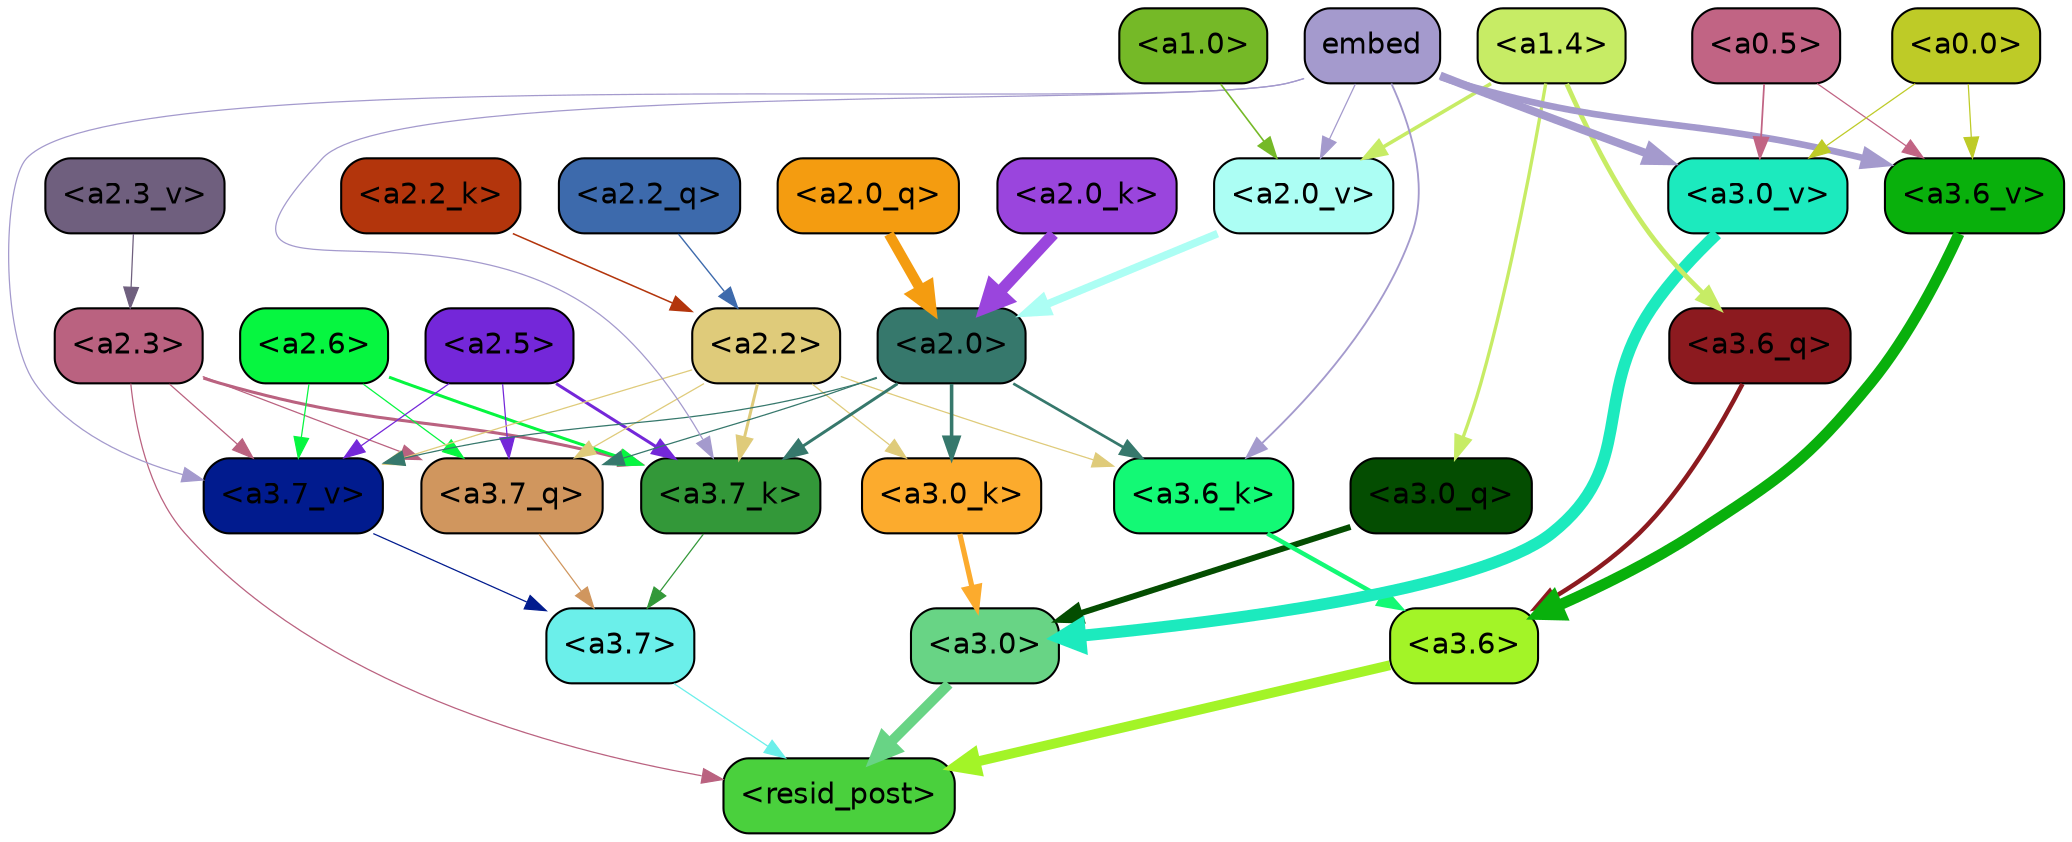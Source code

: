strict digraph "" {
	graph [bgcolor=transparent,
		layout=dot,
		overlap=false,
		splines=true
	];
	"<a3.7>"	[color=black,
		fillcolor="#6befea",
		fontname=Helvetica,
		shape=box,
		style="filled, rounded"];
	"<resid_post>"	[color=black,
		fillcolor="#4ad03d",
		fontname=Helvetica,
		shape=box,
		style="filled, rounded"];
	"<a3.7>" -> "<resid_post>"	[color="#6befea",
		penwidth=0.6];
	"<a3.6>"	[color=black,
		fillcolor="#a3f427",
		fontname=Helvetica,
		shape=box,
		style="filled, rounded"];
	"<a3.6>" -> "<resid_post>"	[color="#a3f427",
		penwidth=4.746312499046326];
	"<a3.0>"	[color=black,
		fillcolor="#68d485",
		fontname=Helvetica,
		shape=box,
		style="filled, rounded"];
	"<a3.0>" -> "<resid_post>"	[color="#68d485",
		penwidth=4.896343111991882];
	"<a2.3>"	[color=black,
		fillcolor="#ba6280",
		fontname=Helvetica,
		shape=box,
		style="filled, rounded"];
	"<a2.3>" -> "<resid_post>"	[color="#ba6280",
		penwidth=0.6];
	"<a3.7_q>"	[color=black,
		fillcolor="#d0965e",
		fontname=Helvetica,
		shape=box,
		style="filled, rounded"];
	"<a2.3>" -> "<a3.7_q>"	[color="#ba6280",
		penwidth=0.6];
	"<a3.7_k>"	[color=black,
		fillcolor="#339839",
		fontname=Helvetica,
		shape=box,
		style="filled, rounded"];
	"<a2.3>" -> "<a3.7_k>"	[color="#ba6280",
		penwidth=1.467104621231556];
	"<a3.7_v>"	[color=black,
		fillcolor="#011b8e",
		fontname=Helvetica,
		shape=box,
		style="filled, rounded"];
	"<a2.3>" -> "<a3.7_v>"	[color="#ba6280",
		penwidth=0.6];
	"<a3.7_q>" -> "<a3.7>"	[color="#d0965e",
		penwidth=0.6];
	"<a3.6_q>"	[color=black,
		fillcolor="#8c1a1f",
		fontname=Helvetica,
		shape=box,
		style="filled, rounded"];
	"<a3.6_q>" -> "<a3.6>"	[color="#8c1a1f",
		penwidth=2.160832464694977];
	"<a3.0_q>"	[color=black,
		fillcolor="#044d01",
		fontname=Helvetica,
		shape=box,
		style="filled, rounded"];
	"<a3.0_q>" -> "<a3.0>"	[color="#044d01",
		penwidth=2.870753765106201];
	"<a3.7_k>" -> "<a3.7>"	[color="#339839",
		penwidth=0.6];
	"<a3.6_k>"	[color=black,
		fillcolor="#13f975",
		fontname=Helvetica,
		shape=box,
		style="filled, rounded"];
	"<a3.6_k>" -> "<a3.6>"	[color="#13f975",
		penwidth=2.13908451795578];
	"<a3.0_k>"	[color=black,
		fillcolor="#fcab2d",
		fontname=Helvetica,
		shape=box,
		style="filled, rounded"];
	"<a3.0_k>" -> "<a3.0>"	[color="#fcab2d",
		penwidth=2.520303964614868];
	"<a3.7_v>" -> "<a3.7>"	[color="#011b8e",
		penwidth=0.6];
	"<a3.6_v>"	[color=black,
		fillcolor="#09b00c",
		fontname=Helvetica,
		shape=box,
		style="filled, rounded"];
	"<a3.6_v>" -> "<a3.6>"	[color="#09b00c",
		penwidth=5.297133803367615];
	"<a3.0_v>"	[color=black,
		fillcolor="#1ceabe",
		fontname=Helvetica,
		shape=box,
		style="filled, rounded"];
	"<a3.0_v>" -> "<a3.0>"	[color="#1ceabe",
		penwidth=5.680712580680847];
	"<a2.6>"	[color=black,
		fillcolor="#06f640",
		fontname=Helvetica,
		shape=box,
		style="filled, rounded"];
	"<a2.6>" -> "<a3.7_q>"	[color="#06f640",
		penwidth=0.6];
	"<a2.6>" -> "<a3.7_k>"	[color="#06f640",
		penwidth=1.4453159049153328];
	"<a2.6>" -> "<a3.7_v>"	[color="#06f640",
		penwidth=0.6];
	"<a2.5>"	[color=black,
		fillcolor="#7427d9",
		fontname=Helvetica,
		shape=box,
		style="filled, rounded"];
	"<a2.5>" -> "<a3.7_q>"	[color="#7427d9",
		penwidth=0.6];
	"<a2.5>" -> "<a3.7_k>"	[color="#7427d9",
		penwidth=1.4526091292500496];
	"<a2.5>" -> "<a3.7_v>"	[color="#7427d9",
		penwidth=0.6];
	"<a2.2>"	[color=black,
		fillcolor="#dfcb7a",
		fontname=Helvetica,
		shape=box,
		style="filled, rounded"];
	"<a2.2>" -> "<a3.7_q>"	[color="#dfcb7a",
		penwidth=0.6];
	"<a2.2>" -> "<a3.7_k>"	[color="#dfcb7a",
		penwidth=1.4310357049107552];
	"<a2.2>" -> "<a3.6_k>"	[color="#dfcb7a",
		penwidth=0.6];
	"<a2.2>" -> "<a3.0_k>"	[color="#dfcb7a",
		penwidth=0.6];
	"<a2.2>" -> "<a3.7_v>"	[color="#dfcb7a",
		penwidth=0.6];
	"<a2.0>"	[color=black,
		fillcolor="#36786c",
		fontname=Helvetica,
		shape=box,
		style="filled, rounded"];
	"<a2.0>" -> "<a3.7_q>"	[color="#36786c",
		penwidth=0.6];
	"<a2.0>" -> "<a3.7_k>"	[color="#36786c",
		penwidth=1.4314699843525887];
	"<a2.0>" -> "<a3.6_k>"	[color="#36786c",
		penwidth=1.2950235605239868];
	"<a2.0>" -> "<a3.0_k>"	[color="#36786c",
		penwidth=1.712992787361145];
	"<a2.0>" -> "<a3.7_v>"	[color="#36786c",
		penwidth=0.6];
	"<a1.4>"	[color=black,
		fillcolor="#c7ec65",
		fontname=Helvetica,
		shape=box,
		style="filled, rounded"];
	"<a1.4>" -> "<a3.6_q>"	[color="#c7ec65",
		penwidth=2.2719132900238037];
	"<a1.4>" -> "<a3.0_q>"	[color="#c7ec65",
		penwidth=1.5932877659797668];
	"<a2.0_v>"	[color=black,
		fillcolor="#acfef4",
		fontname=Helvetica,
		shape=box,
		style="filled, rounded"];
	"<a1.4>" -> "<a2.0_v>"	[color="#c7ec65",
		penwidth=1.7291951477527618];
	embed	[color=black,
		fillcolor="#a49acd",
		fontname=Helvetica,
		shape=box,
		style="filled, rounded"];
	embed -> "<a3.7_k>"	[color="#a49acd",
		penwidth=0.6];
	embed -> "<a3.6_k>"	[color="#a49acd",
		penwidth=0.891706109046936];
	embed -> "<a3.7_v>"	[color="#a49acd",
		penwidth=0.6];
	embed -> "<a3.6_v>"	[color="#a49acd",
		penwidth=3.1766927242279053];
	embed -> "<a3.0_v>"	[color="#a49acd",
		penwidth=3.9005755856633186];
	embed -> "<a2.0_v>"	[color="#a49acd",
		penwidth=0.6];
	"<a0.5>"	[color=black,
		fillcolor="#c16484",
		fontname=Helvetica,
		shape=box,
		style="filled, rounded"];
	"<a0.5>" -> "<a3.6_v>"	[color="#c16484",
		penwidth=0.6];
	"<a0.5>" -> "<a3.0_v>"	[color="#c16484",
		penwidth=0.8493617177009583];
	"<a0.0>"	[color=black,
		fillcolor="#becb27",
		fontname=Helvetica,
		shape=box,
		style="filled, rounded"];
	"<a0.0>" -> "<a3.6_v>"	[color="#becb27",
		penwidth=0.6];
	"<a0.0>" -> "<a3.0_v>"	[color="#becb27",
		penwidth=0.6];
	"<a2.2_q>"	[color=black,
		fillcolor="#3d6aac",
		fontname=Helvetica,
		shape=box,
		style="filled, rounded"];
	"<a2.2_q>" -> "<a2.2>"	[color="#3d6aac",
		penwidth=0.6677633281797171];
	"<a2.0_q>"	[color=black,
		fillcolor="#f49c10",
		fontname=Helvetica,
		shape=box,
		style="filled, rounded"];
	"<a2.0_q>" -> "<a2.0>"	[color="#f49c10",
		penwidth=4.966194009408355];
	"<a2.2_k>"	[color=black,
		fillcolor="#b3350c",
		fontname=Helvetica,
		shape=box,
		style="filled, rounded"];
	"<a2.2_k>" -> "<a2.2>"	[color="#b3350c",
		penwidth=0.7399393804371357];
	"<a2.0_k>"	[color=black,
		fillcolor="#9a45dd",
		fontname=Helvetica,
		shape=box,
		style="filled, rounded"];
	"<a2.0_k>" -> "<a2.0>"	[color="#9a45dd",
		penwidth=5.5817058570683];
	"<a2.3_v>"	[color=black,
		fillcolor="#6f5f7e",
		fontname=Helvetica,
		shape=box,
		style="filled, rounded"];
	"<a2.3_v>" -> "<a2.3>"	[color="#6f5f7e",
		penwidth=0.6];
	"<a2.0_v>" -> "<a2.0>"	[color="#acfef4",
		penwidth=3.7102378383278847];
	"<a1.0>"	[color=black,
		fillcolor="#75b927",
		fontname=Helvetica,
		shape=box,
		style="filled, rounded"];
	"<a1.0>" -> "<a2.0_v>"	[color="#75b927",
		penwidth=0.7823128998279572];
}
